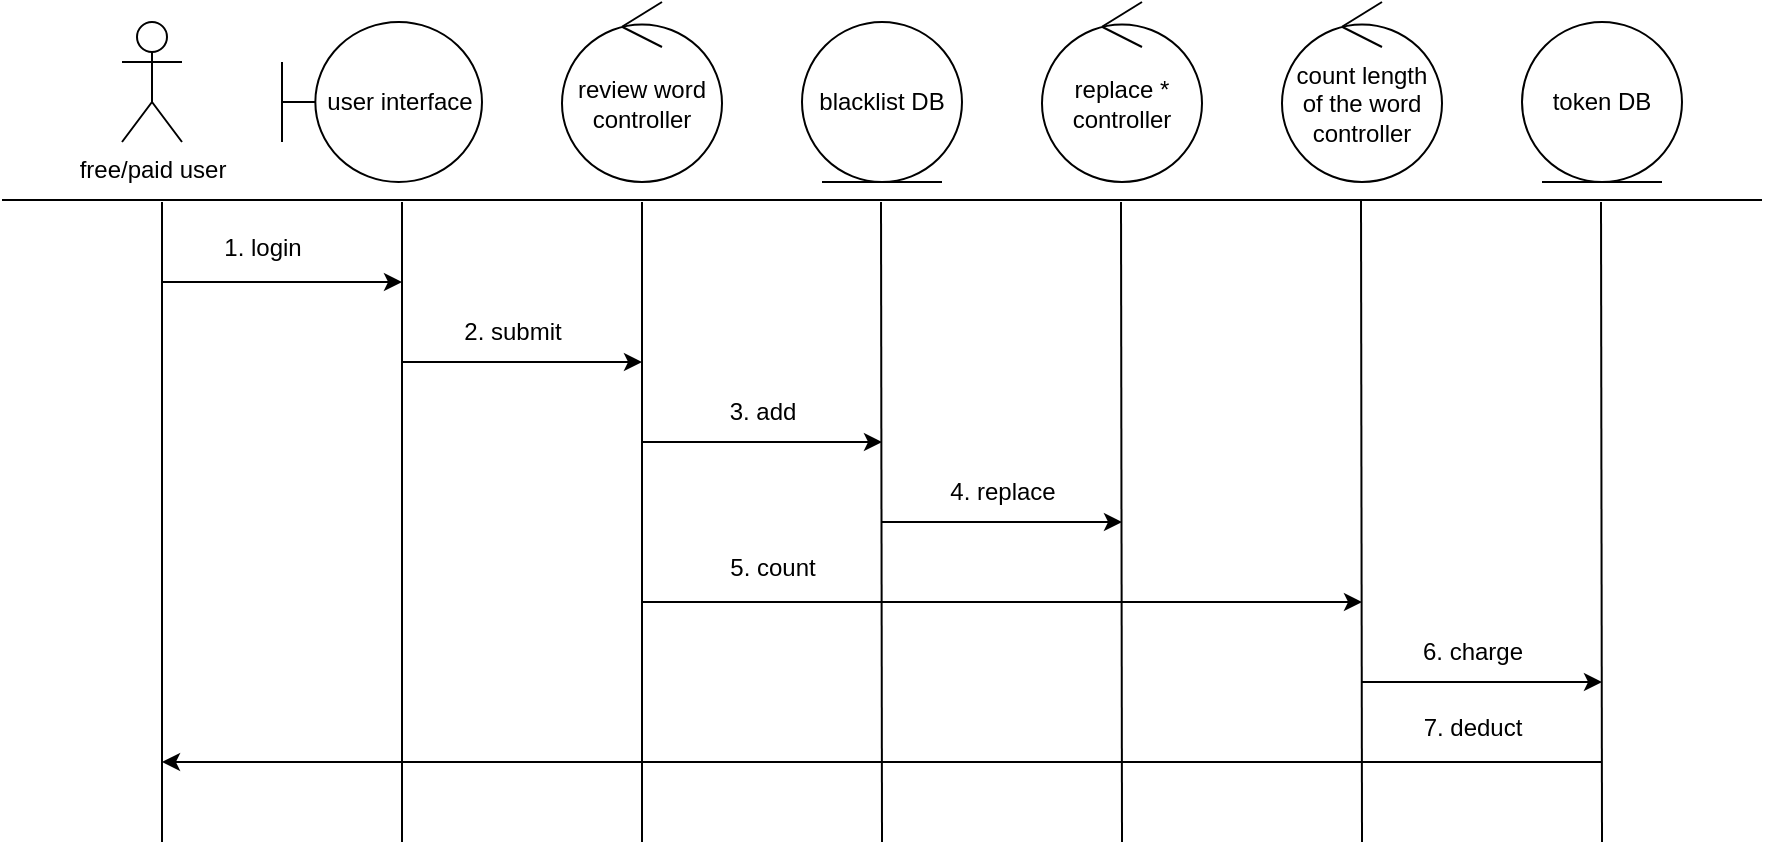 <mxfile version="26.2.12">
  <diagram name="Page-1" id="3qirsLyn6Tf33gdYKexy">
    <mxGraphModel dx="1300" dy="864" grid="1" gridSize="10" guides="1" tooltips="1" connect="1" arrows="1" fold="1" page="1" pageScale="1" pageWidth="850" pageHeight="1100" math="0" shadow="0">
      <root>
        <mxCell id="0" />
        <mxCell id="1" parent="0" />
        <mxCell id="7Bn_i4xmb7pETKimLmk4-1" value="free/paid user" style="shape=umlActor;verticalLabelPosition=bottom;verticalAlign=top;html=1;" vertex="1" parent="1">
          <mxGeometry x="100" y="150" width="30" height="60" as="geometry" />
        </mxCell>
        <mxCell id="7Bn_i4xmb7pETKimLmk4-2" value="user interface" style="shape=umlBoundary;whiteSpace=wrap;html=1;" vertex="1" parent="1">
          <mxGeometry x="180" y="150" width="100" height="80" as="geometry" />
        </mxCell>
        <mxCell id="7Bn_i4xmb7pETKimLmk4-3" value="review word&lt;div&gt;controller&lt;/div&gt;" style="ellipse;shape=umlControl;whiteSpace=wrap;html=1;" vertex="1" parent="1">
          <mxGeometry x="320" y="140" width="80" height="90" as="geometry" />
        </mxCell>
        <mxCell id="7Bn_i4xmb7pETKimLmk4-4" value="blacklist DB" style="ellipse;shape=umlEntity;whiteSpace=wrap;html=1;" vertex="1" parent="1">
          <mxGeometry x="440" y="150" width="80" height="80" as="geometry" />
        </mxCell>
        <mxCell id="7Bn_i4xmb7pETKimLmk4-6" value="" style="line;strokeWidth=1;fillColor=none;align=left;verticalAlign=middle;spacingTop=-1;spacingLeft=3;spacingRight=3;rotatable=0;labelPosition=right;points=[];portConstraint=eastwest;strokeColor=inherit;" vertex="1" parent="1">
          <mxGeometry x="40" y="235" width="880" height="8" as="geometry" />
        </mxCell>
        <mxCell id="7Bn_i4xmb7pETKimLmk4-7" value="" style="endArrow=none;html=1;rounded=0;" edge="1" parent="1">
          <mxGeometry width="50" height="50" relative="1" as="geometry">
            <mxPoint x="120" y="560" as="sourcePoint" />
            <mxPoint x="120" y="240" as="targetPoint" />
          </mxGeometry>
        </mxCell>
        <mxCell id="7Bn_i4xmb7pETKimLmk4-11" value="" style="endArrow=none;html=1;rounded=0;" edge="1" parent="1">
          <mxGeometry width="50" height="50" relative="1" as="geometry">
            <mxPoint x="240" y="560" as="sourcePoint" />
            <mxPoint x="240" y="240" as="targetPoint" />
          </mxGeometry>
        </mxCell>
        <mxCell id="7Bn_i4xmb7pETKimLmk4-12" value="" style="endArrow=none;html=1;rounded=0;" edge="1" parent="1">
          <mxGeometry width="50" height="50" relative="1" as="geometry">
            <mxPoint x="360" y="560" as="sourcePoint" />
            <mxPoint x="360" y="240" as="targetPoint" />
          </mxGeometry>
        </mxCell>
        <mxCell id="7Bn_i4xmb7pETKimLmk4-13" value="" style="endArrow=classic;html=1;rounded=0;" edge="1" parent="1">
          <mxGeometry width="50" height="50" relative="1" as="geometry">
            <mxPoint x="120" y="280" as="sourcePoint" />
            <mxPoint x="240" y="280" as="targetPoint" />
          </mxGeometry>
        </mxCell>
        <mxCell id="7Bn_i4xmb7pETKimLmk4-14" value="1. login" style="text;html=1;align=center;verticalAlign=middle;resizable=0;points=[];autosize=1;strokeColor=none;fillColor=none;" vertex="1" parent="1">
          <mxGeometry x="140" y="248" width="60" height="30" as="geometry" />
        </mxCell>
        <mxCell id="7Bn_i4xmb7pETKimLmk4-15" value="" style="endArrow=classic;html=1;rounded=0;" edge="1" parent="1">
          <mxGeometry width="50" height="50" relative="1" as="geometry">
            <mxPoint x="240" y="320" as="sourcePoint" />
            <mxPoint x="360" y="320" as="targetPoint" />
          </mxGeometry>
        </mxCell>
        <mxCell id="7Bn_i4xmb7pETKimLmk4-16" value="2. submit" style="text;html=1;align=center;verticalAlign=middle;resizable=0;points=[];autosize=1;strokeColor=none;fillColor=none;" vertex="1" parent="1">
          <mxGeometry x="260" y="290" width="70" height="30" as="geometry" />
        </mxCell>
        <mxCell id="7Bn_i4xmb7pETKimLmk4-17" value="" style="endArrow=none;html=1;rounded=0;" edge="1" parent="1">
          <mxGeometry width="50" height="50" relative="1" as="geometry">
            <mxPoint x="480" y="560" as="sourcePoint" />
            <mxPoint x="479.5" y="240" as="targetPoint" />
          </mxGeometry>
        </mxCell>
        <mxCell id="7Bn_i4xmb7pETKimLmk4-18" value="" style="endArrow=classic;html=1;rounded=0;" edge="1" parent="1">
          <mxGeometry width="50" height="50" relative="1" as="geometry">
            <mxPoint x="360" y="360" as="sourcePoint" />
            <mxPoint x="480" y="360" as="targetPoint" />
          </mxGeometry>
        </mxCell>
        <mxCell id="7Bn_i4xmb7pETKimLmk4-19" value="3. add" style="text;html=1;align=center;verticalAlign=middle;resizable=0;points=[];autosize=1;strokeColor=none;fillColor=none;" vertex="1" parent="1">
          <mxGeometry x="390" y="330" width="60" height="30" as="geometry" />
        </mxCell>
        <mxCell id="7Bn_i4xmb7pETKimLmk4-20" value="replace *&lt;br&gt;&lt;div&gt;controller&lt;/div&gt;" style="ellipse;shape=umlControl;whiteSpace=wrap;html=1;" vertex="1" parent="1">
          <mxGeometry x="560" y="140" width="80" height="90" as="geometry" />
        </mxCell>
        <mxCell id="7Bn_i4xmb7pETKimLmk4-21" value="" style="endArrow=none;html=1;rounded=0;" edge="1" parent="1">
          <mxGeometry width="50" height="50" relative="1" as="geometry">
            <mxPoint x="600" y="560" as="sourcePoint" />
            <mxPoint x="599.5" y="240" as="targetPoint" />
          </mxGeometry>
        </mxCell>
        <mxCell id="7Bn_i4xmb7pETKimLmk4-22" value="" style="endArrow=classic;html=1;rounded=0;" edge="1" parent="1">
          <mxGeometry width="50" height="50" relative="1" as="geometry">
            <mxPoint x="480" y="400" as="sourcePoint" />
            <mxPoint x="600" y="400" as="targetPoint" />
          </mxGeometry>
        </mxCell>
        <mxCell id="7Bn_i4xmb7pETKimLmk4-23" value="4. replace" style="text;html=1;align=center;verticalAlign=middle;resizable=0;points=[];autosize=1;strokeColor=none;fillColor=none;" vertex="1" parent="1">
          <mxGeometry x="500" y="370" width="80" height="30" as="geometry" />
        </mxCell>
        <mxCell id="7Bn_i4xmb7pETKimLmk4-24" value="count length of the word&lt;br&gt;&lt;div&gt;controller&lt;/div&gt;" style="ellipse;shape=umlControl;whiteSpace=wrap;html=1;" vertex="1" parent="1">
          <mxGeometry x="680" y="140" width="80" height="90" as="geometry" />
        </mxCell>
        <mxCell id="7Bn_i4xmb7pETKimLmk4-25" value="" style="endArrow=none;html=1;rounded=0;" edge="1" parent="1">
          <mxGeometry width="50" height="50" relative="1" as="geometry">
            <mxPoint x="720" y="560" as="sourcePoint" />
            <mxPoint x="719.5" y="239" as="targetPoint" />
          </mxGeometry>
        </mxCell>
        <mxCell id="7Bn_i4xmb7pETKimLmk4-26" value="" style="endArrow=classic;html=1;rounded=0;" edge="1" parent="1">
          <mxGeometry width="50" height="50" relative="1" as="geometry">
            <mxPoint x="360" y="440" as="sourcePoint" />
            <mxPoint x="720" y="440" as="targetPoint" />
          </mxGeometry>
        </mxCell>
        <mxCell id="7Bn_i4xmb7pETKimLmk4-27" value="5. count" style="text;html=1;align=center;verticalAlign=middle;resizable=0;points=[];autosize=1;strokeColor=none;fillColor=none;" vertex="1" parent="1">
          <mxGeometry x="390" y="408" width="70" height="30" as="geometry" />
        </mxCell>
        <mxCell id="7Bn_i4xmb7pETKimLmk4-29" value="" style="endArrow=none;html=1;rounded=0;" edge="1" parent="1">
          <mxGeometry width="50" height="50" relative="1" as="geometry">
            <mxPoint x="840" y="560" as="sourcePoint" />
            <mxPoint x="839.5" y="240" as="targetPoint" />
          </mxGeometry>
        </mxCell>
        <mxCell id="7Bn_i4xmb7pETKimLmk4-30" value="" style="endArrow=classic;html=1;rounded=0;" edge="1" parent="1">
          <mxGeometry width="50" height="50" relative="1" as="geometry">
            <mxPoint x="720" y="480" as="sourcePoint" />
            <mxPoint x="840" y="480" as="targetPoint" />
          </mxGeometry>
        </mxCell>
        <mxCell id="7Bn_i4xmb7pETKimLmk4-31" value="6. charge" style="text;html=1;align=center;verticalAlign=middle;resizable=0;points=[];autosize=1;strokeColor=none;fillColor=none;" vertex="1" parent="1">
          <mxGeometry x="740" y="450" width="70" height="30" as="geometry" />
        </mxCell>
        <mxCell id="7Bn_i4xmb7pETKimLmk4-32" value="" style="endArrow=classic;html=1;rounded=0;" edge="1" parent="1">
          <mxGeometry width="50" height="50" relative="1" as="geometry">
            <mxPoint x="840" y="520" as="sourcePoint" />
            <mxPoint x="120" y="520" as="targetPoint" />
          </mxGeometry>
        </mxCell>
        <mxCell id="7Bn_i4xmb7pETKimLmk4-33" value="7. deduct" style="text;html=1;align=center;verticalAlign=middle;resizable=0;points=[];autosize=1;strokeColor=none;fillColor=none;" vertex="1" parent="1">
          <mxGeometry x="740" y="488" width="70" height="30" as="geometry" />
        </mxCell>
        <mxCell id="7Bn_i4xmb7pETKimLmk4-35" value="token DB" style="ellipse;shape=umlEntity;whiteSpace=wrap;html=1;" vertex="1" parent="1">
          <mxGeometry x="800" y="150" width="80" height="80" as="geometry" />
        </mxCell>
      </root>
    </mxGraphModel>
  </diagram>
</mxfile>
